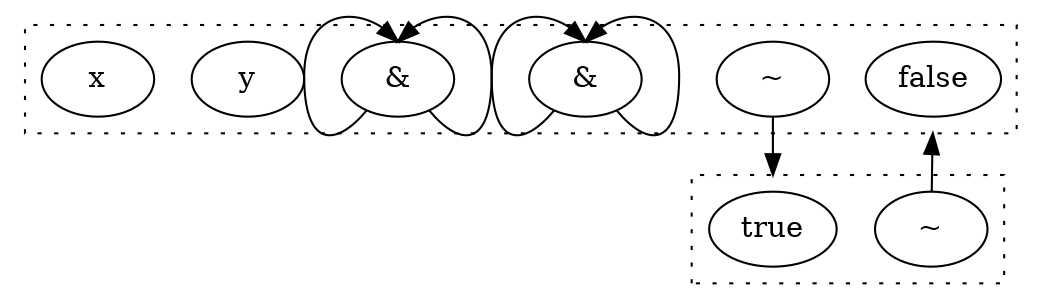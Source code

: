 digraph egraph {
  compound=true
  clusterrank=local
  subgraph cluster_0 {
    style=dotted
    0.0[label = "false"]
    0.1[label = "~"]
    0.2[label = "&"]
    0.3[label = "&"]
    0.4[label = "y"]
    0.5[label = "x"]
  }
  subgraph cluster_1 {
    style=dotted
    1.0[label = "true"]
    1.1[label = "~"]
  }
  0.1 -> 1.0 [lhead = cluster_1, ]
  0.2:sw -> 0.2:n [lhead = cluster_0, ]
  0.2:se -> 0.2:n [lhead = cluster_0, ]
  0.3:sw -> 0.3:n [lhead = cluster_0, ]
  0.3:se -> 0.3:n [lhead = cluster_0, ]
  1.1 -> 0.0 [lhead = cluster_0, ]
}